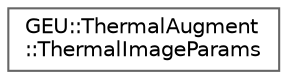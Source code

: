 digraph "Gráfico de jerarquía de clases"
{
 // LATEX_PDF_SIZE
  bgcolor="transparent";
  edge [fontname=Helvetica,fontsize=10,labelfontname=Helvetica,labelfontsize=10];
  node [fontname=Helvetica,fontsize=10,shape=box,height=0.2,width=0.4];
  rankdir="LR";
  Node0 [id="Node000000",label="GEU::ThermalAugment\l::ThermalImageParams",height=0.2,width=0.4,color="grey40", fillcolor="white", style="filled",URL="$dc/d02/struct_g_e_u_1_1_thermal_augment_1_1_thermal_image_params.html",tooltip=" "];
}
